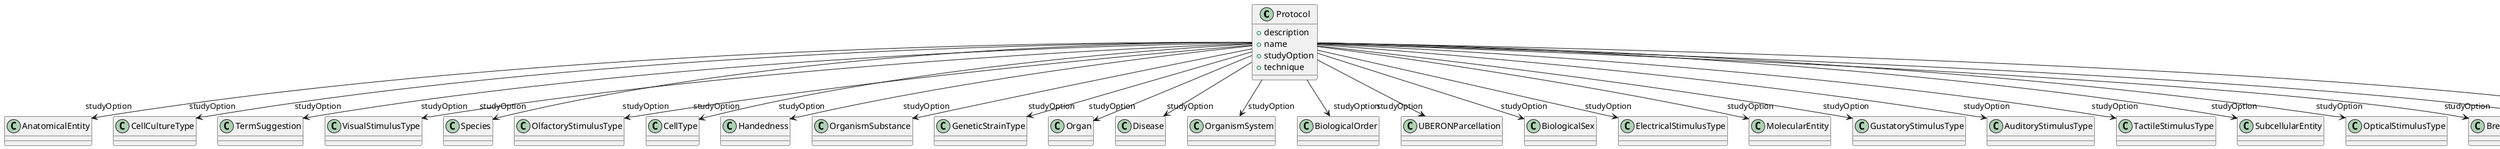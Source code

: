 @startuml
class Protocol {
+description
+name
+studyOption
+technique

}
Protocol -d-> "studyOption" AnatomicalEntity
Protocol -d-> "studyOption" CellCultureType
Protocol -d-> "studyOption" TermSuggestion
Protocol -d-> "studyOption" VisualStimulusType
Protocol -d-> "studyOption" Species
Protocol -d-> "studyOption" OlfactoryStimulusType
Protocol -d-> "studyOption" CellType
Protocol -d-> "studyOption" Handedness
Protocol -d-> "studyOption" OrganismSubstance
Protocol -d-> "studyOption" GeneticStrainType
Protocol -d-> "studyOption" Organ
Protocol -d-> "studyOption" Disease
Protocol -d-> "studyOption" OrganismSystem
Protocol -d-> "studyOption" BiologicalOrder
Protocol -d-> "studyOption" UBERONParcellation
Protocol -d-> "studyOption" BiologicalSex
Protocol -d-> "studyOption" ElectricalStimulusType
Protocol -d-> "studyOption" MolecularEntity
Protocol -d-> "studyOption" GustatoryStimulusType
Protocol -d-> "studyOption" AuditoryStimulusType
Protocol -d-> "studyOption" TactileStimulusType
Protocol -d-> "studyOption" SubcellularEntity
Protocol -d-> "studyOption" OpticalStimulusType
Protocol -d-> "studyOption" BreedingType
Protocol -d-> "studyOption" DiseaseModel
Protocol -d-> "technique" Technique

@enduml